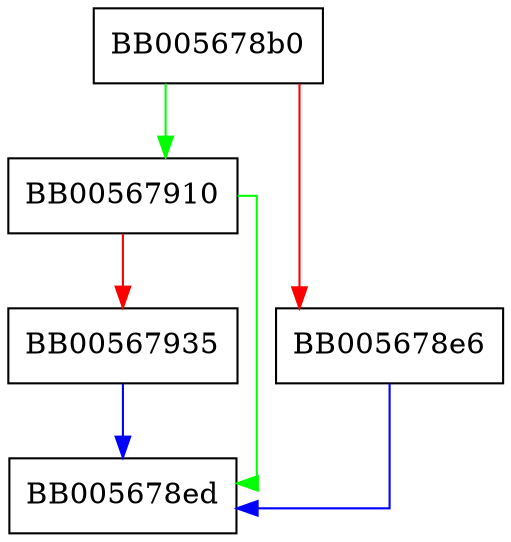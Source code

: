 digraph CMS_RecipientInfo_kari_decrypt {
  node [shape="box"];
  graph [splines=ortho];
  BB005678b0 -> BB00567910 [color="green"];
  BB005678b0 -> BB005678e6 [color="red"];
  BB005678e6 -> BB005678ed [color="blue"];
  BB00567910 -> BB005678ed [color="green"];
  BB00567910 -> BB00567935 [color="red"];
  BB00567935 -> BB005678ed [color="blue"];
}